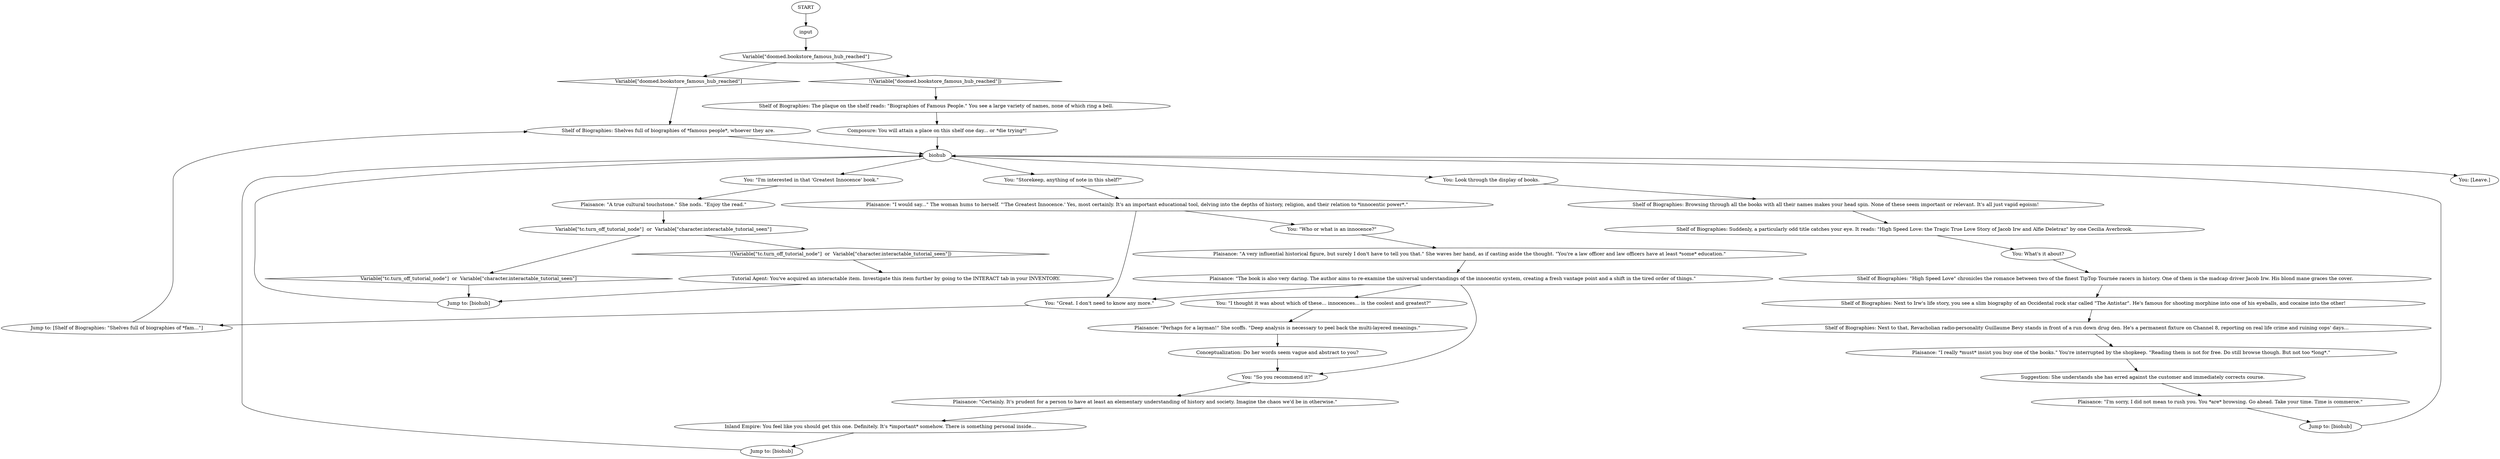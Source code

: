 # BOOKSTORE / BIOGRAPHIES
# Shelf full of biographies of famous people.
# ==================================================
digraph G {
	  0 [label="START"];
	  1 [label="input"];
	  2 [label="Plaisance: \"A very influential historical figure, but surely I don't have to tell you that.\" She waves her hand, as if casting aside the thought. \"You're a law officer and law officers have at least *some* education.\""];
	  3 [label="Shelf of Biographies: \"High Speed Love\" chronicles the romance between two of the finest TipTop Tournée racers in history. One of them is the madcap driver Jacob Irw. His blond mane graces the cover."];
	  4 [label="Shelf of Biographies: Next to Irw's life story, you see a slim biography of an Occidental rock star called \"The Antistar\". He's famous for shooting morphine into one of his eyeballs, and cocaine into the other!"];
	  5 [label="Shelf of Biographies: The plaque on the shelf reads: \"Biographies of Famous People.\" You see a large variety of names, none of which ring a bell."];
	  6 [label="Shelf of Biographies: Browsing through all the books with all their names makes your head spin. None of these seem important or relevant. It's all just vapid egoism!"];
	  7 [label="Shelf of Biographies: Next to that, Revacholian radio-personality Guillaume Bevy stands in front of a run down drug den. He's a permanent fixture on Channel 8, reporting on real life crime and ruining cops' days..."];
	  8 [label="biohub"];
	  9 [label="Jump to: [biohub]"];
	  10 [label="Plaisance: \"I really *must* insist you buy one of the books.\" You're interrupted by the shopkeep. \"Reading them is not for free. Do still browse though. But not too *long*.\""];
	  11 [label="You: \"Who or what is an innocence?\""];
	  12 [label="Plaisance: \"I would say...\" The woman hums to herself. \"'The Greatest Innocence.' Yes, most certainly. It's an important educational tool, delving into the depths of history, religion, and their relation to *innocentic power*.\""];
	  13 [label="Variable[\"tc.turn_off_tutorial_node\"]  or  Variable[\"character.interactable_tutorial_seen\"]"];
	  14 [label="Variable[\"tc.turn_off_tutorial_node\"]  or  Variable[\"character.interactable_tutorial_seen\"]", shape=diamond];
	  15 [label="!(Variable[\"tc.turn_off_tutorial_node\"]  or  Variable[\"character.interactable_tutorial_seen\"])", shape=diamond];
	  16 [label="Tutorial Agent: You've acquired an interactable item. Investigate this item further by going to the INTERACT tab in your INVENTORY."];
	  17 [label="Plaisance: \"Perhaps for a layman!\" She scoffs. \"Deep analysis is necessary to peel back the multi-layered meanings.\""];
	  18 [label="You: What's it about?"];
	  19 [label="Plaisance: \"The book is also very daring. The author aims to re-examine the universal understandings of the innocentic system, creating a fresh vantage point and a shift in the tired order of things.\""];
	  20 [label="You: [Leave.]"];
	  21 [label="You: \"I'm interested in that 'Greatest Innocence' book.\""];
	  22 [label="You: \"Storekeep, anything of note in this shelf?\""];
	  23 [label="Plaisance: \"A true cultural touchstone.\" She nods. \"Enjoy the read.\""];
	  24 [label="Jump to: [biohub]"];
	  25 [label="Suggestion: She understands she has erred against the customer and immediately corrects course."];
	  26 [label="Composure: You will attain a place on this shelf one day... or *die trying*!"];
	  27 [label="Shelf of Biographies: Shelves full of biographies of *famous people*, whoever they are."];
	  28 [label="You: Look through the display of books."];
	  29 [label="You: \"Great. I don't need to know any more.\""];
	  30 [label="You: \"I thought it was about which of these... innocences... is the coolest and greatest?\""];
	  31 [label="Conceptualization: Do her words seem vague and abstract to you?"];
	  32 [label="Jump to: [Shelf of Biographies: \"Shelves full of biographies of *fam...\"]"];
	  33 [label="Jump to: [biohub]"];
	  34 [label="Plaisance: \"I'm sorry, I did not mean to rush you. You *are* browsing. Go ahead. Take your time. Time is commerce.\""];
	  35 [label="Plaisance: \"Certainly. It's prudent for a person to have at least an elementary understanding of history and society. Imagine the chaos we'd be in otherwise.\""];
	  36 [label="Variable[\"doomed.bookstore_famous_hub_reached\"]"];
	  37 [label="Variable[\"doomed.bookstore_famous_hub_reached\"]", shape=diamond];
	  38 [label="!(Variable[\"doomed.bookstore_famous_hub_reached\"])", shape=diamond];
	  39 [label="Inland Empire: You feel like you should get this one. Definitely. It's *important* somehow. There is something personal inside..."];
	  40 [label="You: \"So you recommend it?\""];
	  41 [label="Shelf of Biographies: Suddenly, a particularly odd title catches your eye. It reads: \"High Speed Love: the Tragic True Love Story of Jacob Irw and Alfie Deletraz\" by one Cecilia Averbrook."];
	  0 -> 1
	  1 -> 36
	  2 -> 19
	  3 -> 4
	  4 -> 7
	  5 -> 26
	  6 -> 41
	  7 -> 10
	  8 -> 20
	  8 -> 28
	  8 -> 21
	  8 -> 22
	  9 -> 8
	  10 -> 25
	  11 -> 2
	  12 -> 11
	  12 -> 29
	  13 -> 14
	  13 -> 15
	  14 -> 9
	  15 -> 16
	  16 -> 9
	  17 -> 31
	  18 -> 3
	  19 -> 40
	  19 -> 29
	  19 -> 30
	  21 -> 23
	  22 -> 12
	  23 -> 13
	  24 -> 8
	  25 -> 34
	  26 -> 8
	  27 -> 8
	  28 -> 6
	  29 -> 32
	  30 -> 17
	  31 -> 40
	  32 -> 27
	  33 -> 8
	  34 -> 33
	  35 -> 39
	  36 -> 37
	  36 -> 38
	  37 -> 27
	  38 -> 5
	  39 -> 24
	  40 -> 35
	  41 -> 18
}

